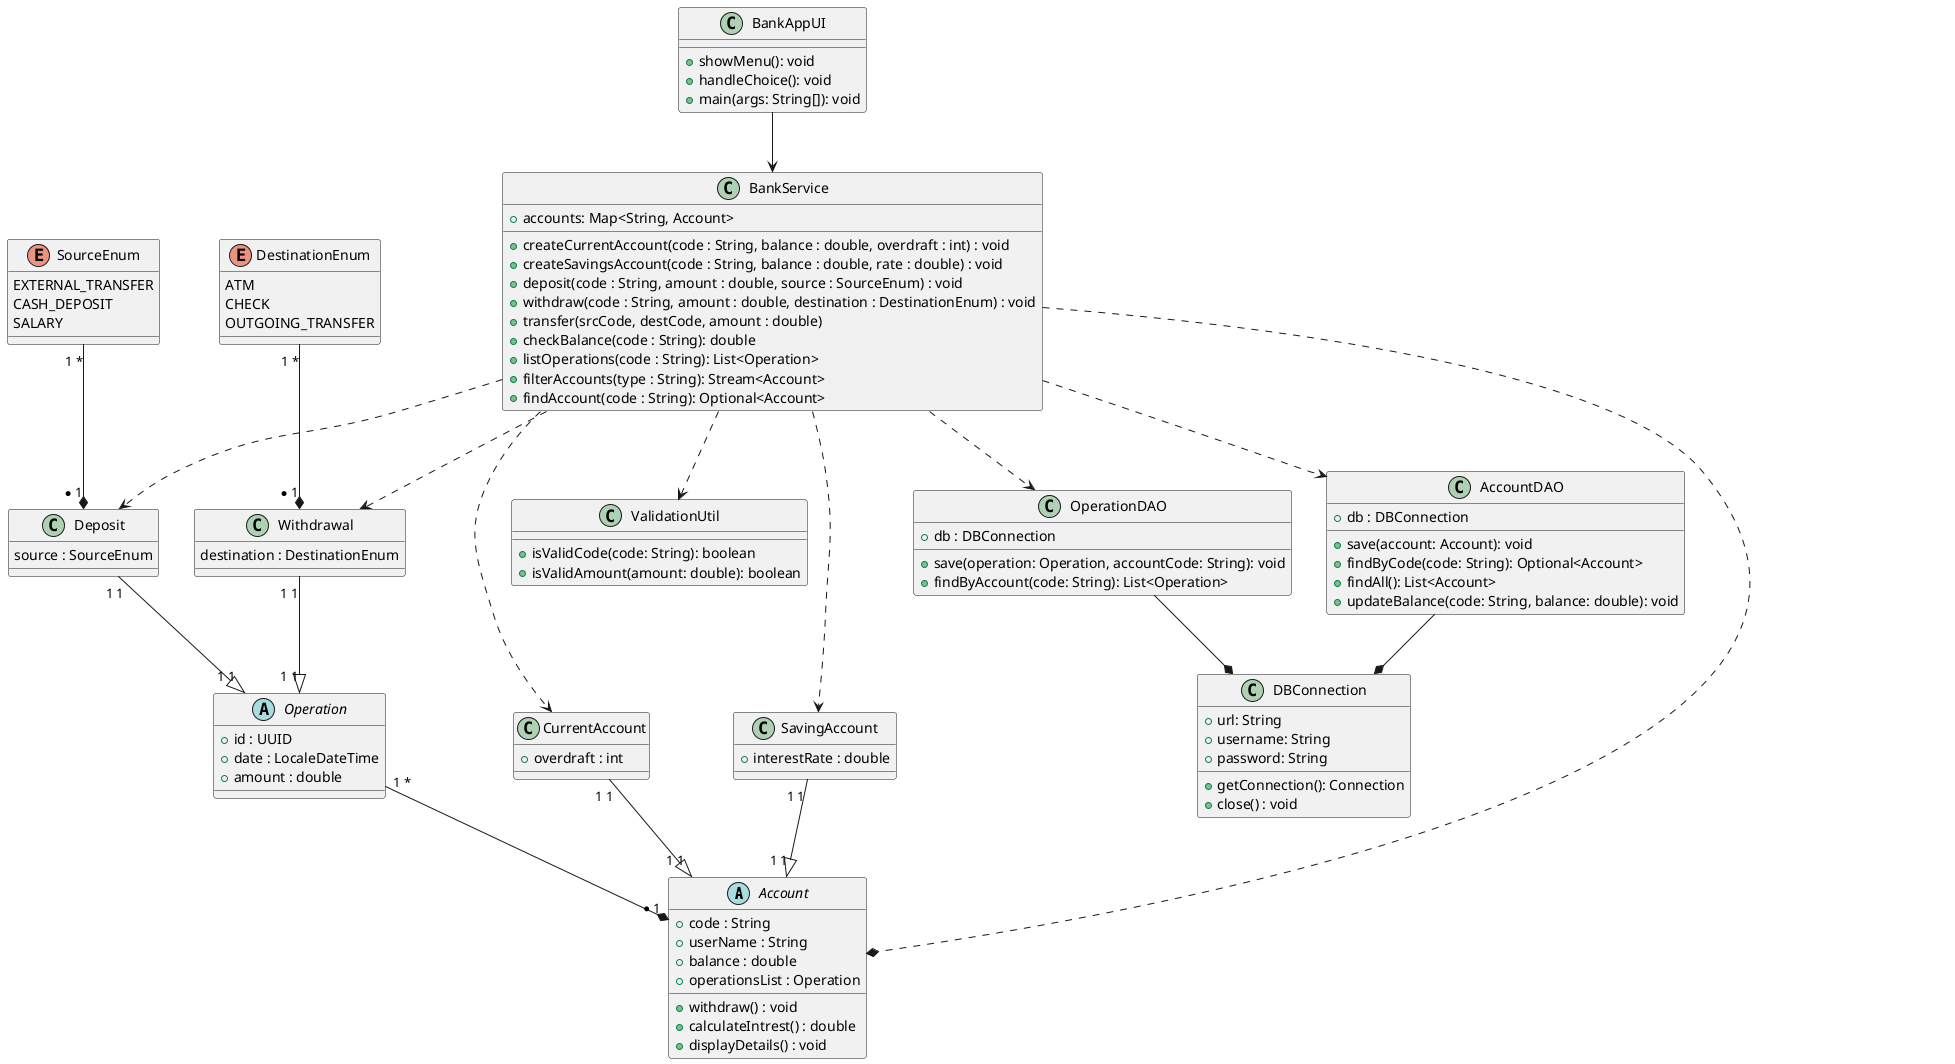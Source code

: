 @startuml

abstract class Account{
    + code : String
    + userName : String
    + balance : double
    + operationsList : Operation
    + withdraw() : void
    + calculateIntrest() : double
    + displayDetails() : void
}

class CurrentAccount{
    + overdraft : int
}

class SavingAccount{
    + interestRate : double
}

abstract class Operation{
    + id : UUID
    + date : LocaleDateTime
    + amount : double
}

class Deposit{
    source : SourceEnum
}

class Withdrawal{
    destination : DestinationEnum
}

enum SourceEnum{
    EXTERNAL_TRANSFER
    CASH_DEPOSIT
    SALARY
}

enum DestinationEnum{
    ATM
    CHECK
    OUTGOING_TRANSFER
}

class BankService{
    + accounts: Map<String, Account>
    + createCurrentAccount(code : String, balance : double, overdraft : int) : void
    + createSavingsAccount(code : String, balance : double, rate : double) : void
    + deposit(code : String, amount : double, source : SourceEnum) : void
    + withdraw(code : String, amount : double, destination : DestinationEnum) : void
    + transfer(srcCode, destCode, amount : double)
    + checkBalance(code : String): double
    + listOperations(code : String): List<Operation>
    + filterAccounts(type : String): Stream<Account>
    + findAccount(code : String): Optional<Account>
}

class DBConnection{
    + url: String
    + username: String
    + password: String
    + getConnection(): Connection
    + close() : void
}

class AccountDAO{
    + db : DBConnection
    + save(account: Account): void
    + findByCode(code: String): Optional<Account>
    + findAll(): List<Account>
    + updateBalance(code: String, balance: double): void
}

class OperationDAO{
    + db : DBConnection
    + save(operation: Operation, accountCode: String): void
    + findByAccount(code: String): List<Operation>
}

class ValidationUtil{
    + isValidCode(code: String): boolean
    + isValidAmount(amount: double): boolean
}

class BankAppUI{
    + showMenu(): void
    + handleChoice(): void
    + main(args: String[]): void
}

CurrentAccount "1 1" --|> "1 1" Account
SavingAccount "1 1" --|> "1 1" Account

Operation "1 *" --* "* 1" Account

Deposit "1 1" --|> "1 1" Operation
Withdrawal "1 1" --|> "1 1" Operation

SourceEnum "1 *" --* "* 1" Deposit
DestinationEnum "1 *" --* "* 1" Withdrawal

BankService ..* Account
BankService ..> Deposit
BankService ..> Withdrawal
BankService ..> OperationDAO
BankService ..> CurrentAccount
BankService ..> SavingAccount
BankService ..> AccountDAO
BankService ..> ValidationUtil

OperationDAO --* DBConnection
AccountDAO --* DBConnection

BankAppUI --> BankService

@enduml